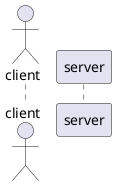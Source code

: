 @startuml tcp-intro
actor client 

participant server order 2
participant client order 1

@enduml

@startuml tcp-connect

header overloading
footer copyright liangzr

title TCP 握手协议

actor client 

participant server order 2
participant client order 1

autonumber
client -> server : SYN
note left
  客户端向服务端发送连接请求报文段，
  该报文段包含自身的数据通讯初始序号
end note

server -> client : SYN + ACK
note right
  服务端收到连接请求报文段后，如果同
  意连接，刚会发送一个应答，该应答中
  也会包含自身的数据通讯初始序号
end note

client -> server : ACK
note left
  客户端收到连接同意的应答后，还要向
  服务端发送一个确认报文
end note

@enduml